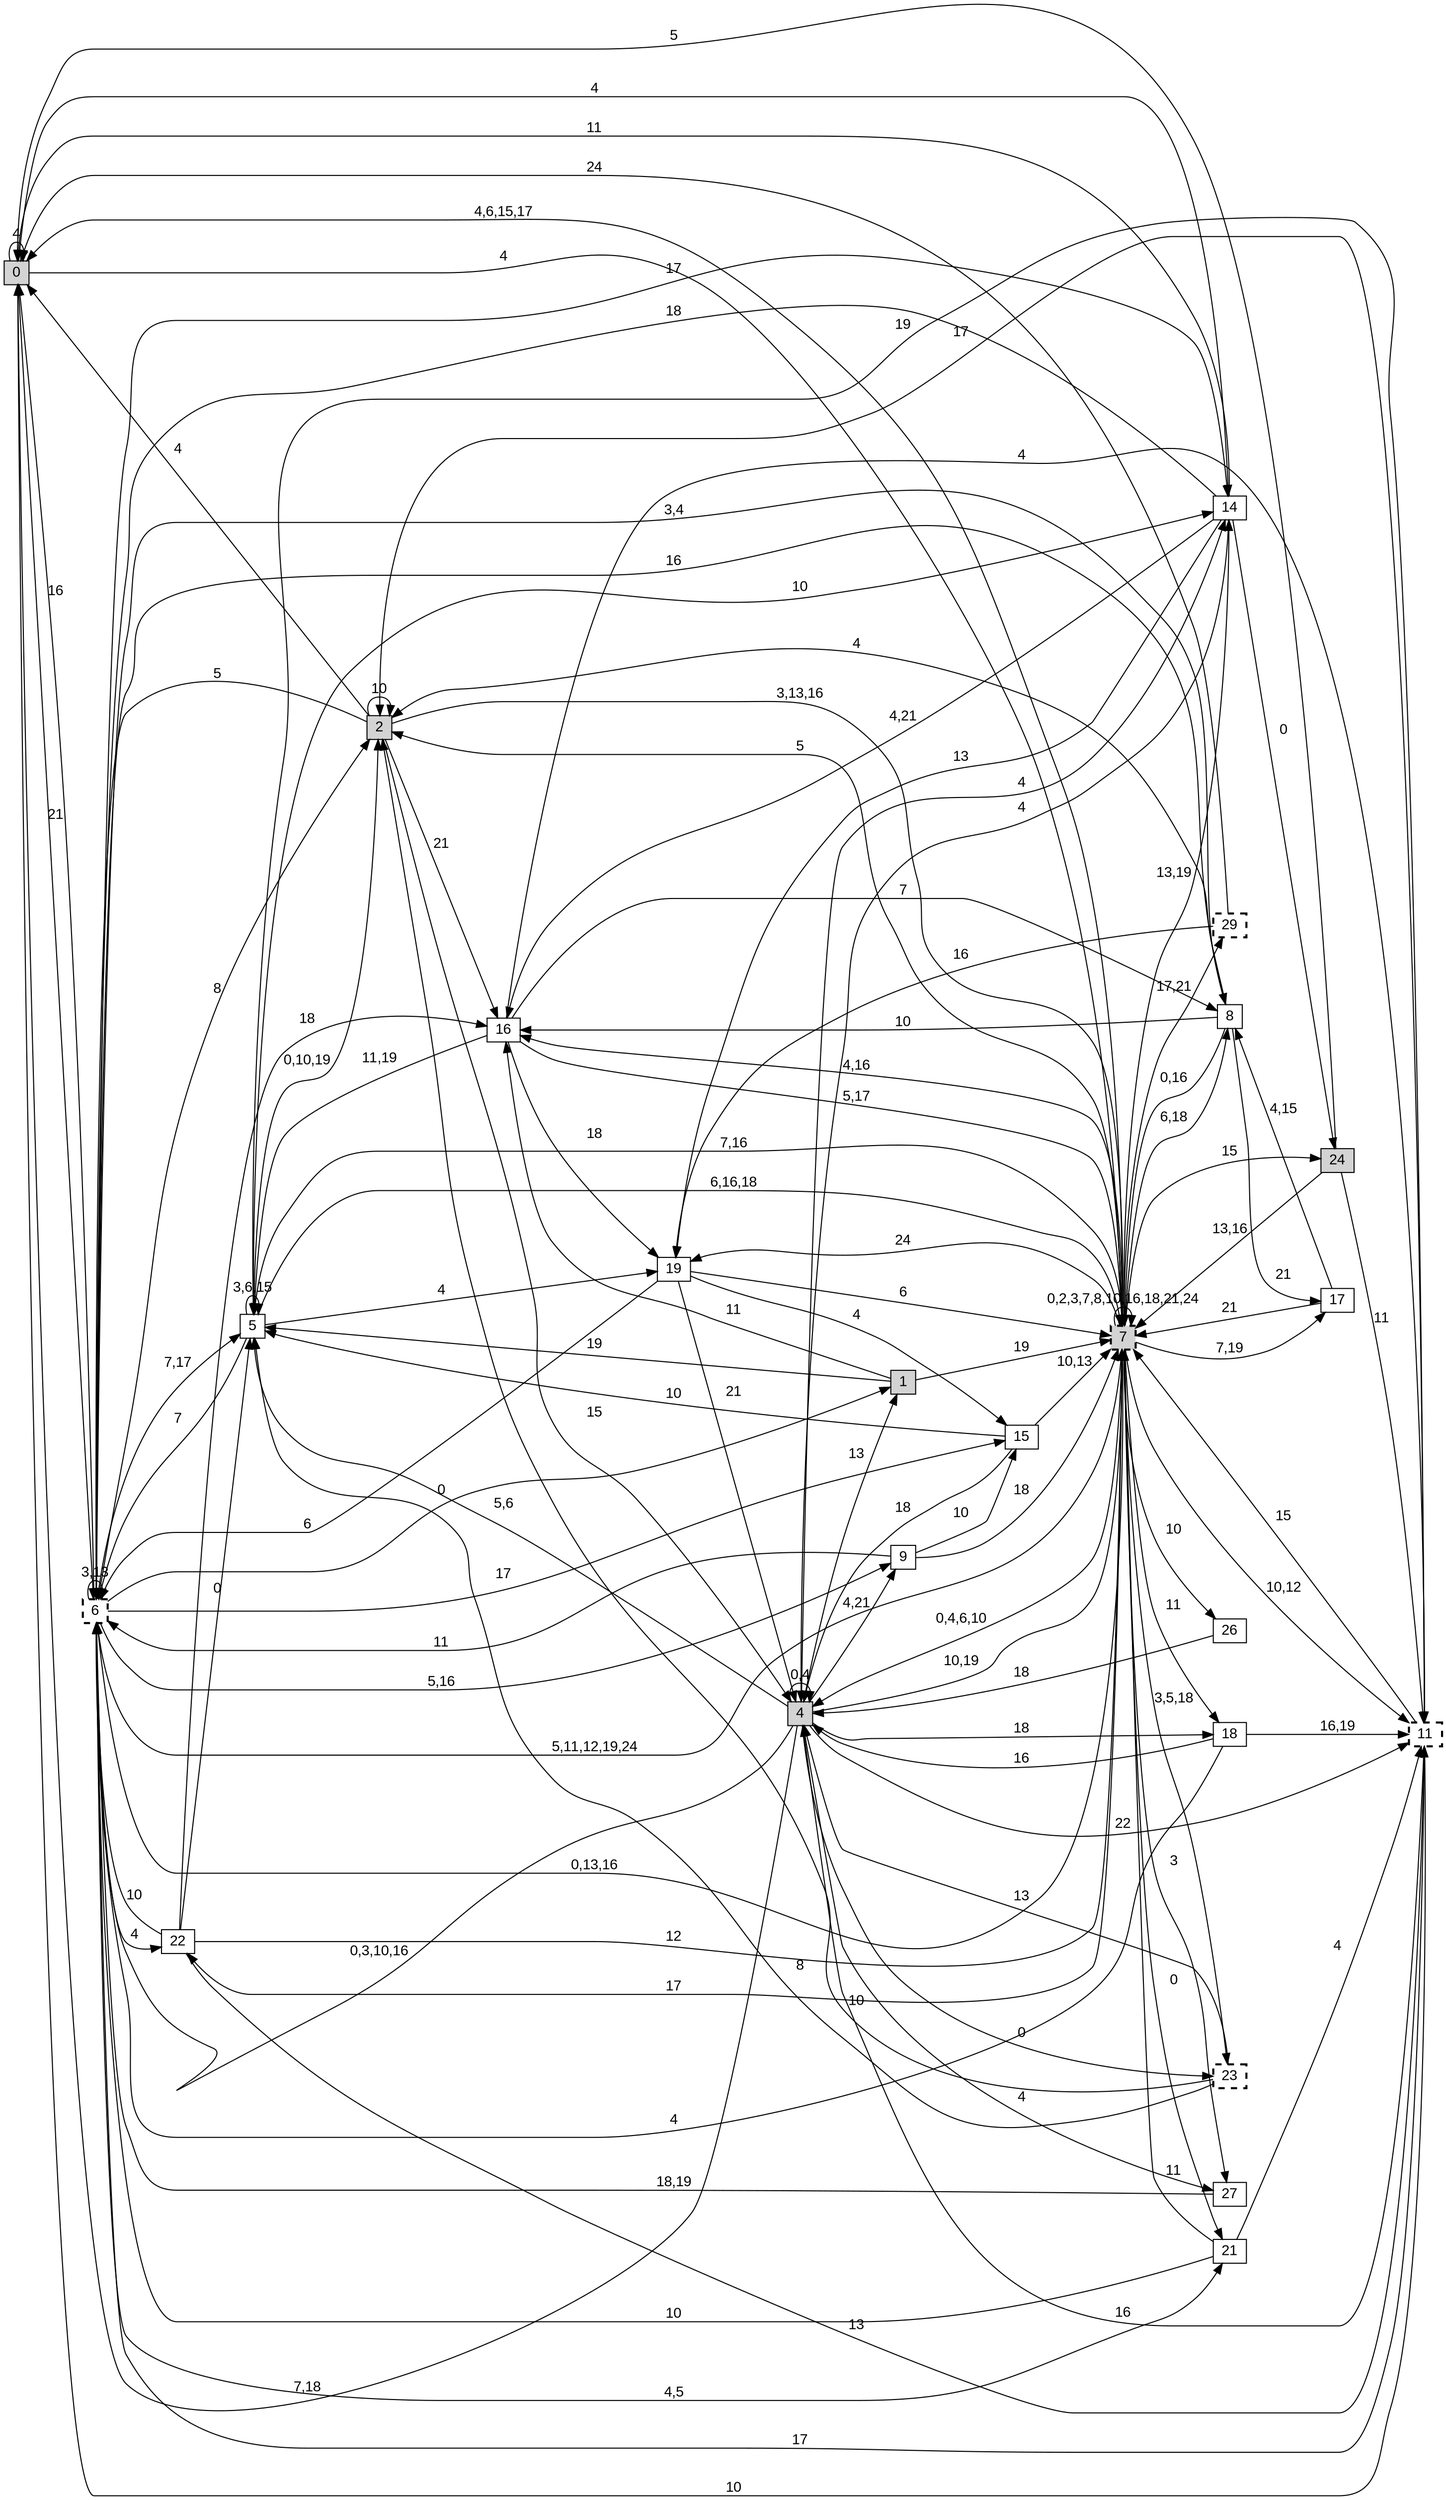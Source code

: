 digraph "NDFA" {
  rankdir=LR
  node [shape=box width=0.1 height=0.1 fontname=Arial]
  edge [fontname=Arial]
/* Estados */
 s0 [label="0" style="filled"] /* I:1 F:0 D:0 */
 s1 [label="1" style="filled"] /* I:1 F:0 D:0 */
 s2 [label="2" style="filled"] /* I:1 F:0 D:0 */
 s4 [label="4" style="filled"] /* I:1 F:0 D:0 */
 s5 [label="5" ] /* I:0 F:0 D:0 */
 s6 [label="6" style="bold,dashed"] /* I:0 F:1 D:0 */
 s7 [label="7" style="filled,bold,dashed"] /* I:1 F:1 D:0 */
 s8 [label="8" ] /* I:0 F:0 D:0 */
 s9 [label="9" ] /* I:0 F:0 D:0 */
 s11 [label="11" style="bold,dashed"] /* I:0 F:1 D:0 */
 s14 [label="14" ] /* I:0 F:0 D:0 */
 s15 [label="15" ] /* I:0 F:0 D:0 */
 s16 [label="16" ] /* I:0 F:0 D:0 */
 s17 [label="17" ] /* I:0 F:0 D:0 */
 s18 [label="18" ] /* I:0 F:0 D:0 */
 s19 [label="19" ] /* I:0 F:0 D:0 */
 s21 [label="21" ] /* I:0 F:0 D:0 */
 s22 [label="22" ] /* I:0 F:0 D:0 */
 s23 [label="23" style="bold,dashed"] /* I:0 F:1 D:0 */
 s24 [label="24" style="filled"] /* I:1 F:0 D:0 */
 s26 [label="26" ] /* I:0 F:0 D:0 */
 s27 [label="27" ] /* I:0 F:0 D:0 */
 s29 [label="29" style="bold,dashed"] /* I:0 F:1 D:0 */
/* Transiciones */
  s0 -> s0 [label="4"]
  s0 -> s6 [label="21"]
  s0 -> s7 [label="4"]
  s0 -> s14 [label="4"]
  s1 -> s5 [label="19"]
  s1 -> s7 [label="19"]
  s1 -> s16 [label="11"]
  s2 -> s0 [label="4"]
  s2 -> s2 [label="10"]
  s2 -> s4 [label="15"]
  s2 -> s6 [label="5"]
  s2 -> s7 [label="3,13,16"]
  s2 -> s16 [label="21"]
  s4 -> s0 [label="7,18"]
  s4 -> s1 [label="13"]
  s4 -> s4 [label="0,4"]
  s4 -> s5 [label="5,6"]
  s4 -> s6 [label="0,3,10,16"]
  s4 -> s7 [label="10,19"]
  s4 -> s9 [label="4,21"]
  s4 -> s11 [label="22"]
  s4 -> s14 [label="4"]
  s4 -> s18 [label="18"]
  s4 -> s23 [label="0"]
  s4 -> s27 [label="4"]
  s5 -> s2 [label="0,10,19"]
  s5 -> s5 [label="3,6,15"]
  s5 -> s6 [label="7"]
  s5 -> s7 [label="6,16,18"]
  s5 -> s14 [label="10"]
  s5 -> s19 [label="4"]
  s6 -> s0 [label="16"]
  s6 -> s1 [label="0"]
  s6 -> s2 [label="8"]
  s6 -> s5 [label="7,17"]
  s6 -> s6 [label="3,13"]
  s6 -> s7 [label="5,11,12,19,24"]
  s6 -> s8 [label="16"]
  s6 -> s9 [label="5,16"]
  s6 -> s11 [label="17"]
  s6 -> s14 [label="17"]
  s6 -> s15 [label="17"]
  s6 -> s21 [label="4,5"]
  s6 -> s22 [label="4"]
  s7 -> s0 [label="4,6,15,17"]
  s7 -> s2 [label="5"]
  s7 -> s4 [label="0,4,6,10"]
  s7 -> s5 [label="7,16"]
  s7 -> s6 [label="0,13,16"]
  s7 -> s7 [label="0,2,3,7,8,10,16,18,21,24"]
  s7 -> s8 [label="6,18"]
  s7 -> s11 [label="10,12"]
  s7 -> s14 [label="13,19"]
  s7 -> s16 [label="4,16"]
  s7 -> s17 [label="7,19"]
  s7 -> s18 [label="11"]
  s7 -> s19 [label="24"]
  s7 -> s21 [label="0"]
  s7 -> s22 [label="17"]
  s7 -> s23 [label="3,5,18"]
  s7 -> s24 [label="15"]
  s7 -> s26 [label="10"]
  s7 -> s27 [label="3"]
  s7 -> s29 [label="17,21"]
  s8 -> s2 [label="4"]
  s8 -> s6 [label="3,4"]
  s8 -> s7 [label="0,16"]
  s8 -> s16 [label="10"]
  s8 -> s17 [label="21"]
  s9 -> s6 [label="11"]
  s9 -> s7 [label="18"]
  s9 -> s15 [label="10"]
  s11 -> s0 [label="10"]
  s11 -> s2 [label="17"]
  s11 -> s4 [label="16"]
  s11 -> s5 [label="19"]
  s11 -> s7 [label="15"]
  s14 -> s0 [label="11"]
  s14 -> s4 [label="4"]
  s14 -> s6 [label="18"]
  s14 -> s16 [label="4,21"]
  s14 -> s19 [label="13"]
  s14 -> s24 [label="0"]
  s15 -> s4 [label="18"]
  s15 -> s5 [label="10"]
  s15 -> s7 [label="10,13"]
  s16 -> s5 [label="11,19"]
  s16 -> s7 [label="5,17"]
  s16 -> s8 [label="7"]
  s16 -> s11 [label="4"]
  s16 -> s19 [label="18"]
  s17 -> s7 [label="21"]
  s17 -> s8 [label="4,15"]
  s18 -> s4 [label="16"]
  s18 -> s6 [label="4"]
  s18 -> s11 [label="16,19"]
  s19 -> s4 [label="21"]
  s19 -> s6 [label="6"]
  s19 -> s7 [label="6"]
  s19 -> s15 [label="4"]
  s21 -> s6 [label="10"]
  s21 -> s7 [label="11"]
  s21 -> s11 [label="4"]
  s22 -> s5 [label="0"]
  s22 -> s6 [label="10"]
  s22 -> s7 [label="12"]
  s22 -> s11 [label="13"]
  s22 -> s16 [label="18"]
  s23 -> s2 [label="10"]
  s23 -> s4 [label="13"]
  s23 -> s5 [label="8"]
  s24 -> s0 [label="5"]
  s24 -> s7 [label="13,16"]
  s24 -> s11 [label="11"]
  s26 -> s4 [label="18"]
  s27 -> s6 [label="18,19"]
  s29 -> s0 [label="24"]
  s29 -> s19 [label="16"]
}
